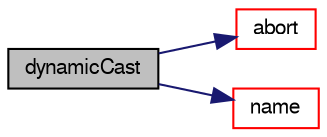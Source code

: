 digraph "dynamicCast"
{
  bgcolor="transparent";
  edge [fontname="FreeSans",fontsize="10",labelfontname="FreeSans",labelfontsize="10"];
  node [fontname="FreeSans",fontsize="10",shape=record];
  rankdir="LR";
  Node30615 [label="dynamicCast",height=0.2,width=0.4,color="black", fillcolor="grey75", style="filled", fontcolor="black"];
  Node30615 -> Node30616 [color="midnightblue",fontsize="10",style="solid",fontname="FreeSans"];
  Node30616 [label="abort",height=0.2,width=0.4,color="red",URL="$a21124.html#a447107a607d03e417307c203fa5fb44b"];
  Node30615 -> Node30659 [color="midnightblue",fontsize="10",style="solid",fontname="FreeSans"];
  Node30659 [label="name",height=0.2,width=0.4,color="red",URL="$a21124.html#adcb0df2bd4953cb6bb390272d8263c3a",tooltip="Return a string representation of a complex. "];
}
